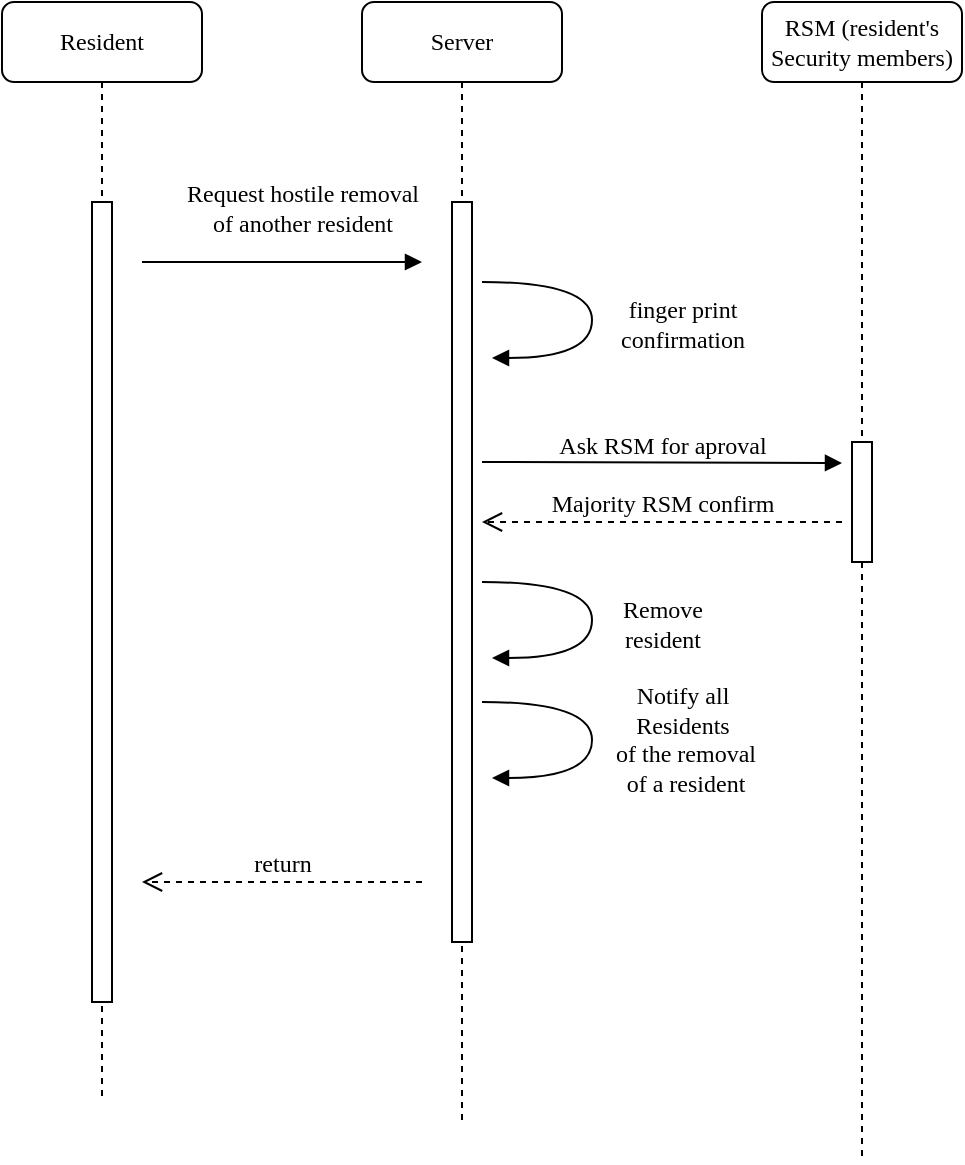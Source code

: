 <mxfile version="12.2.4" type="device" pages="1"><diagram name="Page-1" id="13e1069c-82ec-6db2-03f1-153e76fe0fe0"><mxGraphModel dx="1408" dy="699" grid="1" gridSize="10" guides="1" tooltips="1" connect="1" arrows="1" fold="1" page="1" pageScale="1" pageWidth="1100" pageHeight="850" background="#ffffff" math="0" shadow="0"><root><mxCell id="0"/><mxCell id="1" parent="0"/><mxCell id="7baba1c4bc27f4b0-2" value="Server" style="shape=umlLifeline;perimeter=lifelinePerimeter;whiteSpace=wrap;html=1;container=1;collapsible=0;recursiveResize=0;outlineConnect=0;rounded=1;shadow=0;comic=0;labelBackgroundColor=none;strokeWidth=1;fontFamily=Verdana;fontSize=12;align=center;" parent="1" vertex="1"><mxGeometry x="240" y="80" width="100" height="560" as="geometry"/></mxCell><mxCell id="7baba1c4bc27f4b0-10" value="" style="html=1;points=[];perimeter=orthogonalPerimeter;rounded=0;shadow=0;comic=0;labelBackgroundColor=none;strokeWidth=1;fontFamily=Verdana;fontSize=12;align=center;" parent="7baba1c4bc27f4b0-2" vertex="1"><mxGeometry x="45" y="100" width="10" height="370" as="geometry"/></mxCell><mxCell id="7baba1c4bc27f4b0-8" value="Resident" style="shape=umlLifeline;perimeter=lifelinePerimeter;whiteSpace=wrap;html=1;container=1;collapsible=0;recursiveResize=0;outlineConnect=0;rounded=1;shadow=0;comic=0;labelBackgroundColor=none;strokeWidth=1;fontFamily=Verdana;fontSize=12;align=center;" parent="1" vertex="1"><mxGeometry x="60" y="80" width="100" height="550" as="geometry"/></mxCell><mxCell id="7baba1c4bc27f4b0-9" value="" style="html=1;points=[];perimeter=orthogonalPerimeter;rounded=0;shadow=0;comic=0;labelBackgroundColor=none;strokeWidth=1;fontFamily=Verdana;fontSize=12;align=center;" parent="7baba1c4bc27f4b0-8" vertex="1"><mxGeometry x="45" y="100" width="10" height="400" as="geometry"/></mxCell><mxCell id="7baba1c4bc27f4b0-3" value="RSM (resident's Security members)" style="shape=umlLifeline;perimeter=lifelinePerimeter;whiteSpace=wrap;html=1;container=1;collapsible=0;recursiveResize=0;outlineConnect=0;rounded=1;shadow=0;comic=0;labelBackgroundColor=none;strokeWidth=1;fontFamily=Verdana;fontSize=12;align=center;" parent="1" vertex="1"><mxGeometry x="440" y="80" width="100" height="580" as="geometry"/></mxCell><mxCell id="7baba1c4bc27f4b0-13" value="" style="html=1;points=[];perimeter=orthogonalPerimeter;rounded=0;shadow=0;comic=0;labelBackgroundColor=none;strokeWidth=1;fontFamily=Verdana;fontSize=12;align=center;" parent="7baba1c4bc27f4b0-3" vertex="1"><mxGeometry x="45" y="220" width="10" height="60" as="geometry"/></mxCell><mxCell id="7baba1c4bc27f4b0-11" value="Request hostile removal &lt;br&gt;of another resident" style="html=1;verticalAlign=bottom;endArrow=block;labelBackgroundColor=none;fontFamily=Verdana;fontSize=12;edgeStyle=elbowEdgeStyle;elbow=vertical;" parent="1" edge="1"><mxGeometry x="0.429" y="22" relative="1" as="geometry"><mxPoint x="130" y="210" as="sourcePoint"/><mxPoint x="270" y="210" as="targetPoint"/><Array as="points"><mxPoint x="230" y="210"/></Array><mxPoint x="-20" y="12" as="offset"/></mxGeometry></mxCell><mxCell id="yQMNQaltAw3lR-aBNghy-2" value="&lt;span style=&quot;background-color: rgb(255 , 255 , 255)&quot;&gt;Majority RSM confirm&lt;/span&gt;" style="html=1;verticalAlign=bottom;endArrow=open;dashed=1;endSize=8;labelBackgroundColor=none;fontFamily=Verdana;fontSize=12;edgeStyle=elbowEdgeStyle;elbow=vertical;" parent="1" edge="1"><mxGeometry relative="1" as="geometry"><mxPoint x="300" y="340" as="targetPoint"/><Array as="points"><mxPoint x="420" y="340"/><mxPoint x="420" y="330"/><mxPoint x="410" y="320"/><mxPoint x="380" y="315"/><mxPoint x="360" y="315"/><mxPoint x="410" y="240"/><mxPoint x="570" y="600"/></Array><mxPoint x="480" y="340" as="sourcePoint"/></mxGeometry></mxCell><mxCell id="7baba1c4bc27f4b0-14" value="&lt;span style=&quot;background-color: rgb(255 , 255 , 255)&quot;&gt;Ask RSM for aproval&lt;/span&gt;" style="html=1;verticalAlign=bottom;endArrow=block;labelBackgroundColor=none;fontFamily=Verdana;fontSize=12;edgeStyle=elbowEdgeStyle;elbow=vertical;" parent="1" edge="1"><mxGeometry relative="1" as="geometry"><mxPoint x="300" y="310" as="sourcePoint"/><mxPoint x="480" y="310.5" as="targetPoint"/><Array as="points"><mxPoint x="470" y="310.5"/></Array></mxGeometry></mxCell><mxCell id="yQMNQaltAw3lR-aBNghy-28" value="finger print&lt;br&gt;confirmation" style="html=1;verticalAlign=bottom;endArrow=block;labelBackgroundColor=none;fontFamily=Verdana;fontSize=12;elbow=vertical;edgeStyle=orthogonalEdgeStyle;curved=1;entryX=1;entryY=0.286;entryPerimeter=0;exitX=1.038;exitY=0.345;exitPerimeter=0;" parent="1" edge="1"><mxGeometry x="0.301" y="-45" relative="1" as="geometry"><mxPoint x="300" y="220" as="sourcePoint"/><mxPoint x="305" y="258" as="targetPoint"/><Array as="points"><mxPoint x="355" y="220"/><mxPoint x="355" y="258"/></Array><mxPoint x="45" y="45" as="offset"/></mxGeometry></mxCell><mxCell id="yQMNQaltAw3lR-aBNghy-29" value="Remove &lt;br&gt;resident" style="html=1;verticalAlign=bottom;endArrow=block;labelBackgroundColor=none;fontFamily=Verdana;fontSize=12;elbow=vertical;edgeStyle=orthogonalEdgeStyle;curved=1;entryX=1;entryY=0.286;entryPerimeter=0;exitX=1.038;exitY=0.345;exitPerimeter=0;" parent="1" edge="1"><mxGeometry x="0.301" y="-35" relative="1" as="geometry"><mxPoint x="300" y="370" as="sourcePoint"/><mxPoint x="305" y="408" as="targetPoint"/><Array as="points"><mxPoint x="355" y="370"/><mxPoint x="355" y="408"/></Array><mxPoint x="35" y="35" as="offset"/></mxGeometry></mxCell><mxCell id="yQMNQaltAw3lR-aBNghy-30" value="Notify all &lt;br&gt;Residents&lt;br&gt;&amp;nbsp;of the removal&lt;br&gt;&amp;nbsp;of a resident" style="html=1;verticalAlign=bottom;endArrow=block;labelBackgroundColor=none;fontFamily=Verdana;fontSize=12;elbow=vertical;edgeStyle=orthogonalEdgeStyle;curved=1;entryX=1;entryY=0.286;entryPerimeter=0;exitX=1.038;exitY=0.345;exitPerimeter=0;" parent="1" edge="1"><mxGeometry x="0.301" y="47" relative="1" as="geometry"><mxPoint x="300" y="430" as="sourcePoint"/><mxPoint x="305" y="468" as="targetPoint"/><Array as="points"><mxPoint x="355" y="430"/><mxPoint x="355" y="468"/></Array><mxPoint x="45" y="-35" as="offset"/></mxGeometry></mxCell><mxCell id="yQMNQaltAw3lR-aBNghy-31" value="&lt;span style=&quot;background-color: rgb(255 , 255 , 255)&quot;&gt;return&lt;/span&gt;" style="html=1;verticalAlign=bottom;endArrow=open;dashed=1;endSize=8;labelBackgroundColor=none;fontFamily=Verdana;fontSize=12;edgeStyle=elbowEdgeStyle;elbow=vertical;" parent="1" edge="1"><mxGeometry relative="1" as="geometry"><mxPoint x="130" y="520" as="targetPoint"/><Array as="points"><mxPoint x="210" y="520"/><mxPoint x="210" y="510"/><mxPoint x="200" y="500"/><mxPoint x="170" y="495"/><mxPoint x="150" y="495"/><mxPoint x="200" y="420"/><mxPoint x="360" y="780"/></Array><mxPoint x="270" y="520" as="sourcePoint"/></mxGeometry></mxCell></root></mxGraphModel></diagram></mxfile>